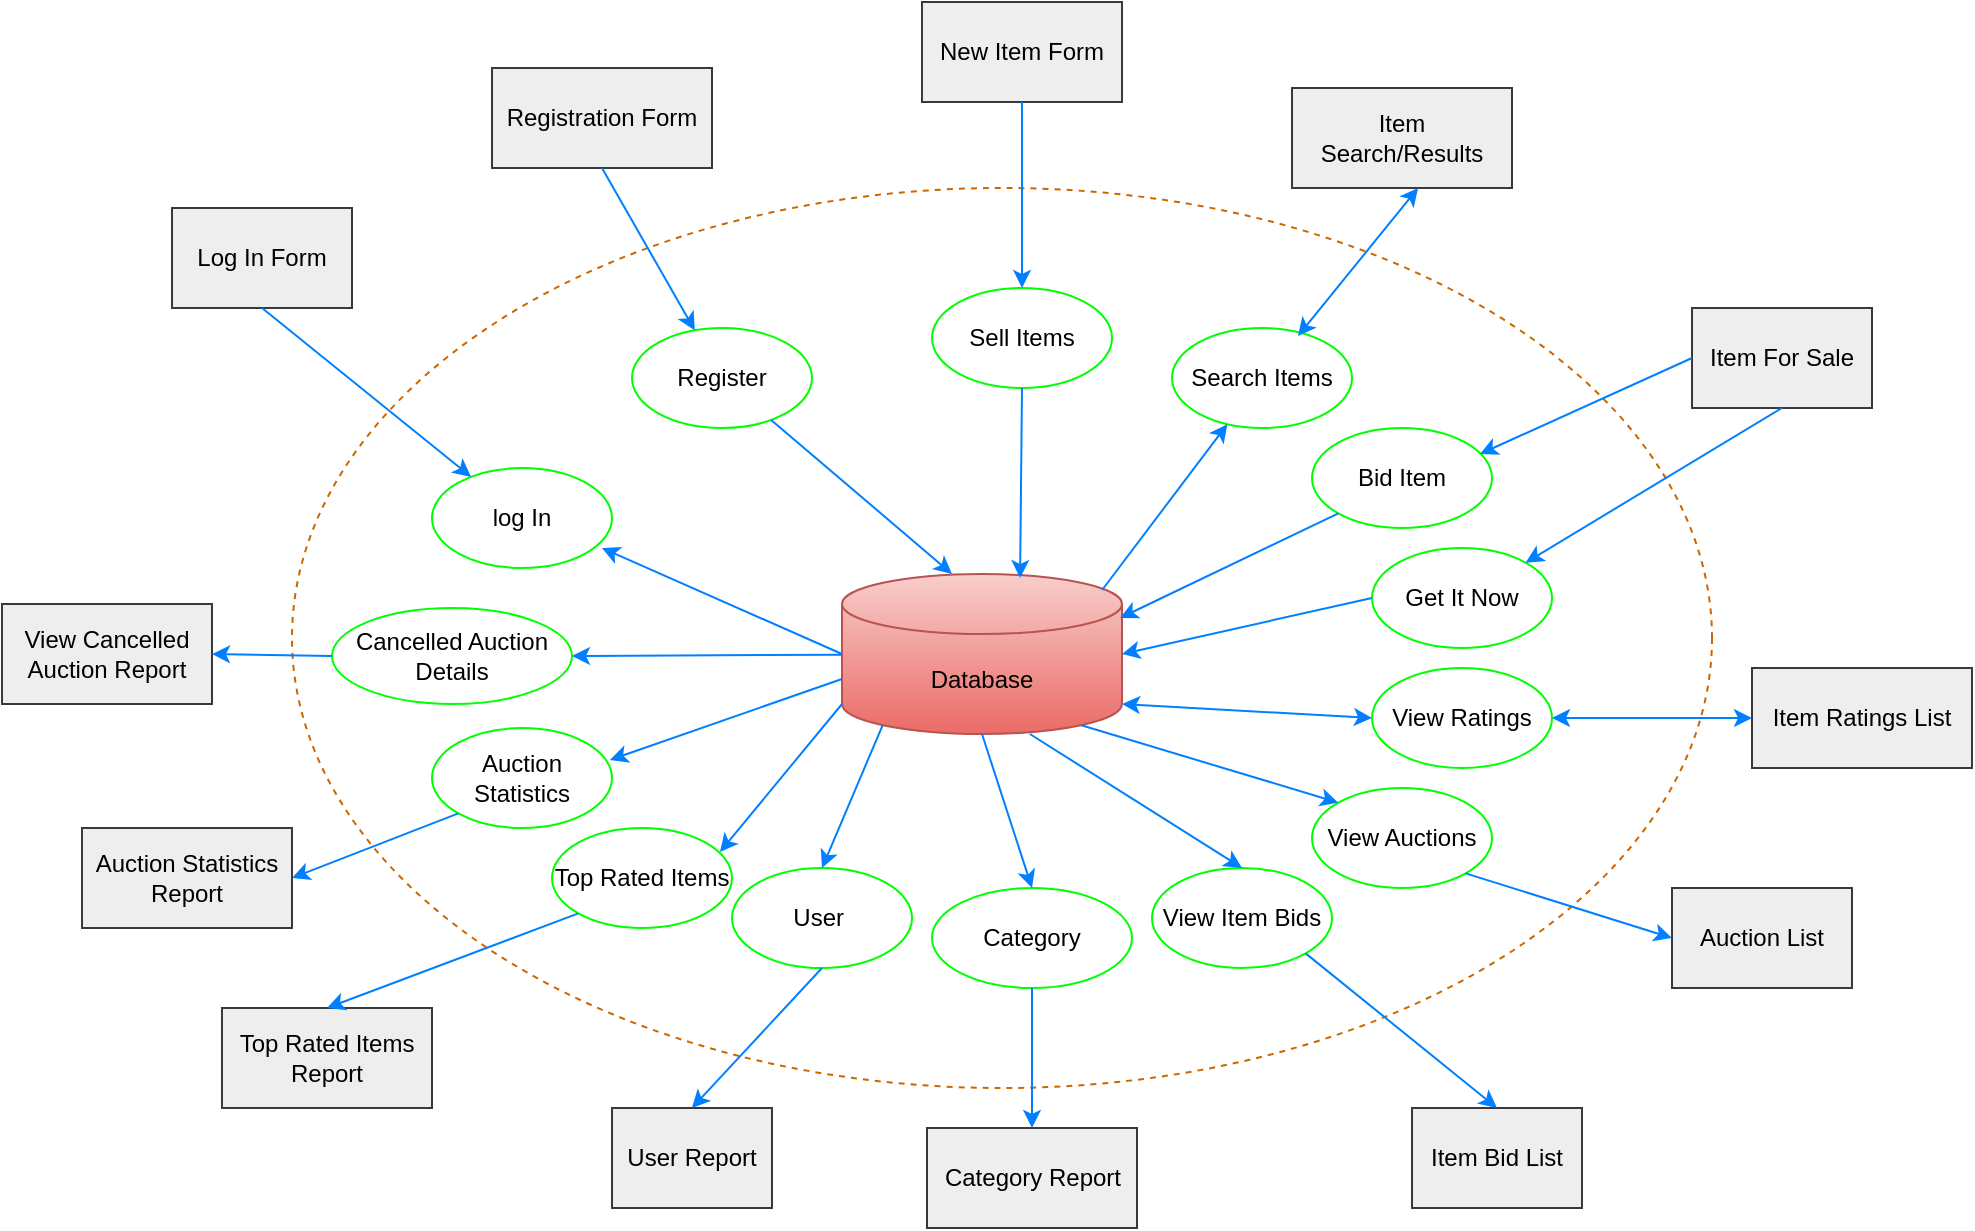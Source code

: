 <mxfile version="23.0.2" type="github">
  <diagram name="Page-1" id="ibN5uEJDEitdcNZKuq6F">
    <mxGraphModel dx="2294" dy="716" grid="1" gridSize="10" guides="1" tooltips="1" connect="1" arrows="1" fold="1" page="1" pageScale="1" pageWidth="1100" pageHeight="850" background="#ffffff" math="0" shadow="0">
      <root>
        <mxCell id="0" />
        <mxCell id="1" parent="0" />
        <mxCell id="0LvWJx0RIJ58dRhAGcR3-28" value="" style="ellipse;whiteSpace=wrap;html=1;fillStyle=hatch;shadow=0;dashed=1;strokeColor=#CC6600;fillColor=none;backgroundOutline=0;" vertex="1" parent="1">
          <mxGeometry x="70" y="300" width="710" height="450" as="geometry" />
        </mxCell>
        <mxCell id="dUsebAUgYld1Ic8YeYVZ-1" value="Database" style="shape=cylinder3;whiteSpace=wrap;html=1;boundedLbl=1;backgroundOutline=1;size=15;fillColor=#f8cecc;strokeColor=#b85450;gradientColor=#ea6b66;" parent="1" vertex="1">
          <mxGeometry x="345" y="493" width="140" height="80" as="geometry" />
        </mxCell>
        <mxCell id="dUsebAUgYld1Ic8YeYVZ-2" value="log In" style="ellipse;whiteSpace=wrap;html=1;strokeColor=#00FF00;" parent="1" vertex="1">
          <mxGeometry x="140" y="440" width="90" height="50" as="geometry" />
        </mxCell>
        <mxCell id="dUsebAUgYld1Ic8YeYVZ-3" value="" style="endArrow=classic;html=1;rounded=0;entryX=0.944;entryY=0.8;entryDx=0;entryDy=0;entryPerimeter=0;exitX=0;exitY=0.5;exitDx=0;exitDy=0;exitPerimeter=0;curved=0;strokeColor=#007FFF;" parent="1" source="dUsebAUgYld1Ic8YeYVZ-1" target="dUsebAUgYld1Ic8YeYVZ-2" edge="1">
          <mxGeometry width="50" height="50" relative="1" as="geometry">
            <mxPoint x="390" y="683" as="sourcePoint" />
            <mxPoint x="300" y="483" as="targetPoint" />
          </mxGeometry>
        </mxCell>
        <mxCell id="0LvWJx0RIJ58dRhAGcR3-2" value="Register" style="ellipse;whiteSpace=wrap;html=1;strokeColor=#00FF00;" vertex="1" parent="1">
          <mxGeometry x="240" y="370" width="90" height="50" as="geometry" />
        </mxCell>
        <mxCell id="0LvWJx0RIJ58dRhAGcR3-3" value="Sell Items" style="ellipse;whiteSpace=wrap;html=1;strokeColor=#00FF00;" vertex="1" parent="1">
          <mxGeometry x="390" y="350" width="90" height="50" as="geometry" />
        </mxCell>
        <mxCell id="0LvWJx0RIJ58dRhAGcR3-4" value="Search Items" style="ellipse;whiteSpace=wrap;html=1;strokeColor=#00FF00;" vertex="1" parent="1">
          <mxGeometry x="510" y="370" width="90" height="50" as="geometry" />
        </mxCell>
        <mxCell id="0LvWJx0RIJ58dRhAGcR3-5" value="View Ratings" style="ellipse;whiteSpace=wrap;html=1;strokeColor=#00FF00;" vertex="1" parent="1">
          <mxGeometry x="610" y="540" width="90" height="50" as="geometry" />
        </mxCell>
        <mxCell id="0LvWJx0RIJ58dRhAGcR3-6" value="View Auctions" style="ellipse;whiteSpace=wrap;html=1;strokeColor=#00FF00;" vertex="1" parent="1">
          <mxGeometry x="580" y="600" width="90" height="50" as="geometry" />
        </mxCell>
        <mxCell id="0LvWJx0RIJ58dRhAGcR3-7" value="Category" style="ellipse;whiteSpace=wrap;html=1;strokeColor=#00FF00;" vertex="1" parent="1">
          <mxGeometry x="390" y="650" width="100" height="50" as="geometry" />
        </mxCell>
        <mxCell id="0LvWJx0RIJ58dRhAGcR3-8" value="User&amp;nbsp;" style="ellipse;whiteSpace=wrap;html=1;strokeColor=#00FF00;" vertex="1" parent="1">
          <mxGeometry x="290" y="640" width="90" height="50" as="geometry" />
        </mxCell>
        <mxCell id="0LvWJx0RIJ58dRhAGcR3-9" value="Top Rated Items" style="ellipse;whiteSpace=wrap;html=1;strokeColor=#00FF00;" vertex="1" parent="1">
          <mxGeometry x="200" y="620" width="90" height="50" as="geometry" />
        </mxCell>
        <mxCell id="0LvWJx0RIJ58dRhAGcR3-10" value="Cancelled Auction Details" style="ellipse;whiteSpace=wrap;html=1;strokeColor=#00FF00;" vertex="1" parent="1">
          <mxGeometry x="90" y="510" width="120" height="48" as="geometry" />
        </mxCell>
        <mxCell id="0LvWJx0RIJ58dRhAGcR3-12" value="" style="endArrow=classic;html=1;rounded=0;strokeColor=#007FFF;entryX=0.35;entryY=-0.062;entryDx=0;entryDy=0;entryPerimeter=0;" edge="1" parent="1" source="0LvWJx0RIJ58dRhAGcR3-2">
          <mxGeometry width="50" height="50" relative="1" as="geometry">
            <mxPoint x="361" y="407.96" as="sourcePoint" />
            <mxPoint x="400" y="493" as="targetPoint" />
            <Array as="points" />
          </mxGeometry>
        </mxCell>
        <mxCell id="0LvWJx0RIJ58dRhAGcR3-13" value="" style="endArrow=classic;html=1;rounded=0;exitX=0.5;exitY=1;exitDx=0;exitDy=0;curved=0;strokeColor=#007FFF;entryX=0.636;entryY=0.025;entryDx=0;entryDy=0;entryPerimeter=0;" edge="1" parent="1" source="0LvWJx0RIJ58dRhAGcR3-3" target="dUsebAUgYld1Ic8YeYVZ-1">
          <mxGeometry width="50" height="50" relative="1" as="geometry">
            <mxPoint x="580" y="508" as="sourcePoint" />
            <mxPoint x="455" y="491" as="targetPoint" />
          </mxGeometry>
        </mxCell>
        <mxCell id="0LvWJx0RIJ58dRhAGcR3-16" value="" style="endArrow=classic;html=1;rounded=0;exitX=0.855;exitY=1;exitDx=0;exitDy=-4.35;exitPerimeter=0;strokeColor=#007FFF;entryX=0;entryY=0;entryDx=0;entryDy=0;" edge="1" parent="1" source="dUsebAUgYld1Ic8YeYVZ-1" target="0LvWJx0RIJ58dRhAGcR3-6">
          <mxGeometry width="50" height="50" relative="1" as="geometry">
            <mxPoint x="460.0" y="573" as="sourcePoint" />
            <mxPoint x="498.229" y="649.861" as="targetPoint" />
            <Array as="points" />
          </mxGeometry>
        </mxCell>
        <mxCell id="0LvWJx0RIJ58dRhAGcR3-17" value="" style="endArrow=classic;html=1;rounded=0;exitX=0.5;exitY=1;exitDx=0;exitDy=0;exitPerimeter=0;strokeColor=#007FFF;entryX=0.5;entryY=0;entryDx=0;entryDy=0;" edge="1" parent="1" source="dUsebAUgYld1Ic8YeYVZ-1" target="0LvWJx0RIJ58dRhAGcR3-7">
          <mxGeometry width="50" height="50" relative="1" as="geometry">
            <mxPoint x="461" y="592.5" as="sourcePoint" />
            <mxPoint x="400" y="640" as="targetPoint" />
          </mxGeometry>
        </mxCell>
        <mxCell id="0LvWJx0RIJ58dRhAGcR3-18" value="" style="endArrow=classic;html=1;rounded=0;strokeColor=#007FFF;entryX=0.5;entryY=0;entryDx=0;entryDy=0;exitX=0.145;exitY=1;exitDx=0;exitDy=-4.35;exitPerimeter=0;" edge="1" parent="1" source="dUsebAUgYld1Ic8YeYVZ-1" target="0LvWJx0RIJ58dRhAGcR3-8">
          <mxGeometry width="50" height="50" relative="1" as="geometry">
            <mxPoint x="495" y="587" as="sourcePoint" />
            <mxPoint x="624" y="618" as="targetPoint" />
          </mxGeometry>
        </mxCell>
        <mxCell id="0LvWJx0RIJ58dRhAGcR3-20" value="" style="endArrow=classic;html=1;rounded=0;strokeColor=#007FFF;entryX=1;entryY=0.5;entryDx=0;entryDy=0;" edge="1" parent="1" source="dUsebAUgYld1Ic8YeYVZ-1" target="0LvWJx0RIJ58dRhAGcR3-10">
          <mxGeometry width="50" height="50" relative="1" as="geometry">
            <mxPoint x="387" y="581" as="sourcePoint" />
            <mxPoint x="318" y="646" as="targetPoint" />
          </mxGeometry>
        </mxCell>
        <mxCell id="0LvWJx0RIJ58dRhAGcR3-29" value="Log In Form" style="rounded=0;whiteSpace=wrap;html=1;fillColor=#eeeeee;strokeColor=#36393d;" vertex="1" parent="1">
          <mxGeometry x="10" y="310" width="90" height="50" as="geometry" />
        </mxCell>
        <mxCell id="0LvWJx0RIJ58dRhAGcR3-30" value="" style="endArrow=classic;html=1;rounded=0;exitX=0.5;exitY=1;exitDx=0;exitDy=0;strokeColor=#007FFF;" edge="1" parent="1" source="0LvWJx0RIJ58dRhAGcR3-29" target="dUsebAUgYld1Ic8YeYVZ-2">
          <mxGeometry width="50" height="50" relative="1" as="geometry">
            <mxPoint x="83" y="403" as="sourcePoint" />
            <mxPoint x="240" y="280" as="targetPoint" />
          </mxGeometry>
        </mxCell>
        <mxCell id="0LvWJx0RIJ58dRhAGcR3-32" value="Registration Form" style="rounded=0;whiteSpace=wrap;html=1;fillColor=#eeeeee;strokeColor=#36393d;" vertex="1" parent="1">
          <mxGeometry x="170" y="240" width="110" height="50" as="geometry" />
        </mxCell>
        <mxCell id="0LvWJx0RIJ58dRhAGcR3-33" value="" style="endArrow=classic;html=1;rounded=0;exitX=0.5;exitY=1;exitDx=0;exitDy=0;strokeColor=#007FFF;" edge="1" parent="1" source="0LvWJx0RIJ58dRhAGcR3-32" target="0LvWJx0RIJ58dRhAGcR3-2">
          <mxGeometry width="50" height="50" relative="1" as="geometry">
            <mxPoint x="323" y="350" as="sourcePoint" />
            <mxPoint x="415" y="353" as="targetPoint" />
          </mxGeometry>
        </mxCell>
        <mxCell id="0LvWJx0RIJ58dRhAGcR3-34" value="New Item Form" style="rounded=0;whiteSpace=wrap;html=1;fillColor=#eeeeee;strokeColor=#36393d;" vertex="1" parent="1">
          <mxGeometry x="385" y="207" width="100" height="50" as="geometry" />
        </mxCell>
        <mxCell id="0LvWJx0RIJ58dRhAGcR3-35" value="" style="endArrow=classic;html=1;rounded=0;exitX=0.5;exitY=1;exitDx=0;exitDy=0;strokeColor=#007FFF;" edge="1" parent="1" source="0LvWJx0RIJ58dRhAGcR3-34" target="0LvWJx0RIJ58dRhAGcR3-3">
          <mxGeometry width="50" height="50" relative="1" as="geometry">
            <mxPoint x="513" y="355" as="sourcePoint" />
            <mxPoint x="525" y="350" as="targetPoint" />
          </mxGeometry>
        </mxCell>
        <mxCell id="0LvWJx0RIJ58dRhAGcR3-36" value="Item Search/Results" style="rounded=0;whiteSpace=wrap;html=1;fillColor=#eeeeee;strokeColor=#36393d;" vertex="1" parent="1">
          <mxGeometry x="570" y="250" width="110" height="50" as="geometry" />
        </mxCell>
        <mxCell id="0LvWJx0RIJ58dRhAGcR3-38" value="Item For Sale" style="rounded=0;whiteSpace=wrap;html=1;fillColor=#eeeeee;strokeColor=#36393d;" vertex="1" parent="1">
          <mxGeometry x="770" y="360" width="90" height="50" as="geometry" />
        </mxCell>
        <mxCell id="0LvWJx0RIJ58dRhAGcR3-39" value="" style="endArrow=classic;html=1;rounded=0;exitX=0.929;exitY=0.1;exitDx=0;exitDy=0;exitPerimeter=0;curved=0;strokeColor=#007FFF;" edge="1" parent="1" source="dUsebAUgYld1Ic8YeYVZ-1" target="0LvWJx0RIJ58dRhAGcR3-4">
          <mxGeometry width="50" height="50" relative="1" as="geometry">
            <mxPoint x="620" y="520" as="sourcePoint" />
            <mxPoint x="510" y="430" as="targetPoint" />
          </mxGeometry>
        </mxCell>
        <mxCell id="0LvWJx0RIJ58dRhAGcR3-40" value="" style="endArrow=classic;startArrow=classic;html=1;rounded=0;entryX=0.573;entryY=1;entryDx=0;entryDy=0;entryPerimeter=0;exitX=0.7;exitY=0.08;exitDx=0;exitDy=0;exitPerimeter=0;strokeColor=#007FFF;" edge="1" parent="1" source="0LvWJx0RIJ58dRhAGcR3-4" target="0LvWJx0RIJ58dRhAGcR3-36">
          <mxGeometry width="50" height="50" relative="1" as="geometry">
            <mxPoint x="681" y="410" as="sourcePoint" />
            <mxPoint x="740" y="330" as="targetPoint" />
          </mxGeometry>
        </mxCell>
        <mxCell id="0LvWJx0RIJ58dRhAGcR3-41" value="Bid Item" style="ellipse;whiteSpace=wrap;html=1;strokeColor=#00FF00;" vertex="1" parent="1">
          <mxGeometry x="580" y="420" width="90" height="50" as="geometry" />
        </mxCell>
        <mxCell id="0LvWJx0RIJ58dRhAGcR3-45" value="" style="endArrow=classic;html=1;rounded=0;strokeColor=#007FFF;entryX=0.933;entryY=0.24;entryDx=0;entryDy=0;entryPerimeter=0;exitX=0;exitY=1;exitDx=0;exitDy=-15;exitPerimeter=0;" edge="1" parent="1" source="dUsebAUgYld1Ic8YeYVZ-1" target="0LvWJx0RIJ58dRhAGcR3-9">
          <mxGeometry width="50" height="50" relative="1" as="geometry">
            <mxPoint x="329" y="560" as="sourcePoint" />
            <mxPoint x="260" y="627" as="targetPoint" />
          </mxGeometry>
        </mxCell>
        <mxCell id="0LvWJx0RIJ58dRhAGcR3-46" value="" style="endArrow=classic;startArrow=classic;html=1;rounded=0;exitX=1;exitY=1;exitDx=0;exitDy=-15;exitPerimeter=0;entryX=0;entryY=0.5;entryDx=0;entryDy=0;strokeColor=#007FFF;" edge="1" parent="1" source="dUsebAUgYld1Ic8YeYVZ-1" target="0LvWJx0RIJ58dRhAGcR3-5">
          <mxGeometry width="50" height="50" relative="1" as="geometry">
            <mxPoint x="530" y="593" as="sourcePoint" />
            <mxPoint x="580" y="543" as="targetPoint" />
          </mxGeometry>
        </mxCell>
        <mxCell id="0LvWJx0RIJ58dRhAGcR3-47" value="Get It Now" style="ellipse;whiteSpace=wrap;html=1;strokeColor=#00FF00;" vertex="1" parent="1">
          <mxGeometry x="610" y="480" width="90" height="50" as="geometry" />
        </mxCell>
        <mxCell id="0LvWJx0RIJ58dRhAGcR3-49" value="" style="endArrow=classic;html=1;rounded=0;entryX=0.933;entryY=0.26;entryDx=0;entryDy=0;entryPerimeter=0;exitX=0;exitY=0.5;exitDx=0;exitDy=0;strokeColor=#007FFF;" edge="1" parent="1" source="0LvWJx0RIJ58dRhAGcR3-38" target="0LvWJx0RIJ58dRhAGcR3-41">
          <mxGeometry width="50" height="50" relative="1" as="geometry">
            <mxPoint x="780" y="480" as="sourcePoint" />
            <mxPoint x="830" y="430" as="targetPoint" />
          </mxGeometry>
        </mxCell>
        <mxCell id="0LvWJx0RIJ58dRhAGcR3-50" value="" style="endArrow=classic;html=1;rounded=0;entryX=0.993;entryY=0.275;entryDx=0;entryDy=0;entryPerimeter=0;exitX=0;exitY=1;exitDx=0;exitDy=0;strokeColor=#007FFF;" edge="1" parent="1" source="0LvWJx0RIJ58dRhAGcR3-41" target="dUsebAUgYld1Ic8YeYVZ-1">
          <mxGeometry width="50" height="50" relative="1" as="geometry">
            <mxPoint x="580" y="457" as="sourcePoint" />
            <mxPoint x="494" y="525" as="targetPoint" />
          </mxGeometry>
        </mxCell>
        <mxCell id="0LvWJx0RIJ58dRhAGcR3-51" value="" style="endArrow=classic;html=1;rounded=0;entryX=1;entryY=0.5;entryDx=0;entryDy=0;entryPerimeter=0;exitX=0;exitY=0.5;exitDx=0;exitDy=0;strokeColor=#007FFF;" edge="1" parent="1" source="0LvWJx0RIJ58dRhAGcR3-47" target="dUsebAUgYld1Ic8YeYVZ-1">
          <mxGeometry width="50" height="50" relative="1" as="geometry">
            <mxPoint x="610" y="507" as="sourcePoint" />
            <mxPoint x="501" y="559" as="targetPoint" />
          </mxGeometry>
        </mxCell>
        <mxCell id="0LvWJx0RIJ58dRhAGcR3-52" value="" style="endArrow=classic;html=1;rounded=0;entryX=1;entryY=0;entryDx=0;entryDy=0;exitX=0.5;exitY=1;exitDx=0;exitDy=0;strokeColor=#007FFF;" edge="1" parent="1" source="0LvWJx0RIJ58dRhAGcR3-38" target="0LvWJx0RIJ58dRhAGcR3-47">
          <mxGeometry width="50" height="50" relative="1" as="geometry">
            <mxPoint x="780" y="431" as="sourcePoint" />
            <mxPoint x="694" y="499" as="targetPoint" />
          </mxGeometry>
        </mxCell>
        <mxCell id="0LvWJx0RIJ58dRhAGcR3-53" value="Item Ratings List" style="rounded=0;whiteSpace=wrap;html=1;fillColor=#eeeeee;strokeColor=#36393d;" vertex="1" parent="1">
          <mxGeometry x="800" y="540" width="110" height="50" as="geometry" />
        </mxCell>
        <mxCell id="0LvWJx0RIJ58dRhAGcR3-54" value="" style="endArrow=classic;startArrow=classic;html=1;rounded=0;entryX=0;entryY=0.5;entryDx=0;entryDy=0;exitX=1;exitY=0.5;exitDx=0;exitDy=0;strokeColor=#007FFF;" edge="1" parent="1" source="0LvWJx0RIJ58dRhAGcR3-5" target="0LvWJx0RIJ58dRhAGcR3-53">
          <mxGeometry width="50" height="50" relative="1" as="geometry">
            <mxPoint x="680" y="660" as="sourcePoint" />
            <mxPoint x="730" y="610" as="targetPoint" />
          </mxGeometry>
        </mxCell>
        <mxCell id="0LvWJx0RIJ58dRhAGcR3-55" value="Auction List" style="rounded=0;whiteSpace=wrap;html=1;fillColor=#eeeeee;strokeColor=#36393d;" vertex="1" parent="1">
          <mxGeometry x="760" y="650" width="90" height="50" as="geometry" />
        </mxCell>
        <mxCell id="0LvWJx0RIJ58dRhAGcR3-56" value="" style="endArrow=classic;html=1;rounded=0;exitX=1;exitY=1;exitDx=0;exitDy=0;strokeColor=#007FFF;entryX=0;entryY=0.5;entryDx=0;entryDy=0;" edge="1" parent="1" source="0LvWJx0RIJ58dRhAGcR3-6" target="0LvWJx0RIJ58dRhAGcR3-55">
          <mxGeometry width="50" height="50" relative="1" as="geometry">
            <mxPoint x="557" y="700" as="sourcePoint" />
            <mxPoint x="600" y="780" as="targetPoint" />
            <Array as="points" />
          </mxGeometry>
        </mxCell>
        <mxCell id="0LvWJx0RIJ58dRhAGcR3-57" value="View Item Bids" style="ellipse;whiteSpace=wrap;html=1;strokeColor=#00FF00;" vertex="1" parent="1">
          <mxGeometry x="500" y="640" width="90" height="50" as="geometry" />
        </mxCell>
        <mxCell id="0LvWJx0RIJ58dRhAGcR3-58" value="Item Bid List" style="rounded=0;whiteSpace=wrap;html=1;fillColor=#eeeeee;strokeColor=#36393d;" vertex="1" parent="1">
          <mxGeometry x="630" y="760" width="85" height="50" as="geometry" />
        </mxCell>
        <mxCell id="0LvWJx0RIJ58dRhAGcR3-59" value="" style="endArrow=classic;html=1;rounded=0;exitX=1;exitY=1;exitDx=0;exitDy=0;strokeColor=#007FFF;entryX=0.5;entryY=0;entryDx=0;entryDy=0;" edge="1" parent="1" source="0LvWJx0RIJ58dRhAGcR3-57" target="0LvWJx0RIJ58dRhAGcR3-58">
          <mxGeometry width="50" height="50" relative="1" as="geometry">
            <mxPoint x="497" y="700" as="sourcePoint" />
            <mxPoint x="600" y="742" as="targetPoint" />
            <Array as="points" />
          </mxGeometry>
        </mxCell>
        <mxCell id="0LvWJx0RIJ58dRhAGcR3-60" value="" style="endArrow=classic;html=1;rounded=0;exitX=0.671;exitY=1;exitDx=0;exitDy=0;strokeColor=#007FFF;entryX=0.5;entryY=0;entryDx=0;entryDy=0;exitPerimeter=0;" edge="1" parent="1" source="dUsebAUgYld1Ic8YeYVZ-1" target="0LvWJx0RIJ58dRhAGcR3-57">
          <mxGeometry width="50" height="50" relative="1" as="geometry">
            <mxPoint x="422" y="586" as="sourcePoint" />
            <mxPoint x="540" y="643" as="targetPoint" />
            <Array as="points" />
          </mxGeometry>
        </mxCell>
        <mxCell id="0LvWJx0RIJ58dRhAGcR3-61" value="Category Report" style="rounded=0;whiteSpace=wrap;html=1;fillColor=#eeeeee;strokeColor=#36393d;" vertex="1" parent="1">
          <mxGeometry x="387.5" y="770" width="105" height="50" as="geometry" />
        </mxCell>
        <mxCell id="0LvWJx0RIJ58dRhAGcR3-62" value="" style="endArrow=classic;html=1;rounded=0;exitX=0.5;exitY=1;exitDx=0;exitDy=0;strokeColor=#007FFF;entryX=0.5;entryY=0;entryDx=0;entryDy=0;" edge="1" parent="1" source="0LvWJx0RIJ58dRhAGcR3-7" target="0LvWJx0RIJ58dRhAGcR3-61">
          <mxGeometry width="50" height="50" relative="1" as="geometry">
            <mxPoint x="375" y="700" as="sourcePoint" />
            <mxPoint x="340" y="770" as="targetPoint" />
          </mxGeometry>
        </mxCell>
        <mxCell id="0LvWJx0RIJ58dRhAGcR3-63" value="User Report" style="rounded=0;whiteSpace=wrap;html=1;fillColor=#eeeeee;strokeColor=#36393d;" vertex="1" parent="1">
          <mxGeometry x="230" y="760" width="80" height="50" as="geometry" />
        </mxCell>
        <mxCell id="0LvWJx0RIJ58dRhAGcR3-64" value="" style="endArrow=classic;html=1;rounded=0;exitX=0.5;exitY=1;exitDx=0;exitDy=0;strokeColor=#007FFF;entryX=0.5;entryY=0;entryDx=0;entryDy=0;" edge="1" parent="1" source="0LvWJx0RIJ58dRhAGcR3-8" target="0LvWJx0RIJ58dRhAGcR3-63">
          <mxGeometry width="50" height="50" relative="1" as="geometry">
            <mxPoint x="220" y="666.5" as="sourcePoint" />
            <mxPoint x="220" y="743.5" as="targetPoint" />
          </mxGeometry>
        </mxCell>
        <mxCell id="0LvWJx0RIJ58dRhAGcR3-65" value="Top Rated Items Report" style="rounded=0;whiteSpace=wrap;html=1;fillColor=#eeeeee;strokeColor=#36393d;" vertex="1" parent="1">
          <mxGeometry x="35" y="710" width="105" height="50" as="geometry" />
        </mxCell>
        <mxCell id="0LvWJx0RIJ58dRhAGcR3-66" value="" style="endArrow=classic;html=1;rounded=0;exitX=0;exitY=1;exitDx=0;exitDy=0;strokeColor=#007FFF;entryX=0.5;entryY=0;entryDx=0;entryDy=0;" edge="1" parent="1" source="0LvWJx0RIJ58dRhAGcR3-9" target="0LvWJx0RIJ58dRhAGcR3-65">
          <mxGeometry width="50" height="50" relative="1" as="geometry">
            <mxPoint x="160" y="610" as="sourcePoint" />
            <mxPoint x="108" y="670" as="targetPoint" />
          </mxGeometry>
        </mxCell>
        <mxCell id="0LvWJx0RIJ58dRhAGcR3-68" value="Auction Statistics" style="ellipse;whiteSpace=wrap;html=1;strokeColor=#00FF00;" vertex="1" parent="1">
          <mxGeometry x="140" y="570" width="90" height="50" as="geometry" />
        </mxCell>
        <mxCell id="0LvWJx0RIJ58dRhAGcR3-69" value="" style="endArrow=classic;html=1;rounded=0;strokeColor=#007FFF;entryX=0.989;entryY=0.32;entryDx=0;entryDy=0;entryPerimeter=0;exitX=0;exitY=0;exitDx=0;exitDy=52.5;exitPerimeter=0;" edge="1" parent="1" source="dUsebAUgYld1Ic8YeYVZ-1" target="0LvWJx0RIJ58dRhAGcR3-68">
          <mxGeometry width="50" height="50" relative="1" as="geometry">
            <mxPoint x="291" y="526" as="sourcePoint" />
            <mxPoint x="230" y="600" as="targetPoint" />
          </mxGeometry>
        </mxCell>
        <mxCell id="0LvWJx0RIJ58dRhAGcR3-70" value="Auction Statistics Report" style="rounded=0;whiteSpace=wrap;html=1;fillColor=#eeeeee;strokeColor=#36393d;" vertex="1" parent="1">
          <mxGeometry x="-35" y="620" width="105" height="50" as="geometry" />
        </mxCell>
        <mxCell id="0LvWJx0RIJ58dRhAGcR3-71" value="" style="endArrow=classic;html=1;rounded=0;exitX=0;exitY=1;exitDx=0;exitDy=0;strokeColor=#007FFF;entryX=1;entryY=0.5;entryDx=0;entryDy=0;" edge="1" parent="1" source="0LvWJx0RIJ58dRhAGcR3-68" target="0LvWJx0RIJ58dRhAGcR3-70">
          <mxGeometry width="50" height="50" relative="1" as="geometry">
            <mxPoint x="155" y="621.5" as="sourcePoint" />
            <mxPoint x="30" y="668.5" as="targetPoint" />
          </mxGeometry>
        </mxCell>
        <mxCell id="0LvWJx0RIJ58dRhAGcR3-72" value="View Cancelled Auction Report" style="rounded=0;whiteSpace=wrap;html=1;fillColor=#eeeeee;strokeColor=#36393d;" vertex="1" parent="1">
          <mxGeometry x="-75" y="508" width="105" height="50" as="geometry" />
        </mxCell>
        <mxCell id="0LvWJx0RIJ58dRhAGcR3-73" value="" style="endArrow=classic;html=1;rounded=0;exitX=0;exitY=0.5;exitDx=0;exitDy=0;strokeColor=#007FFF;entryX=1;entryY=0.5;entryDx=0;entryDy=0;" edge="1" parent="1" target="0LvWJx0RIJ58dRhAGcR3-72" source="0LvWJx0RIJ58dRhAGcR3-10">
          <mxGeometry width="50" height="50" relative="1" as="geometry">
            <mxPoint x="110" y="508" as="sourcePoint" />
            <mxPoint x="-13" y="563.5" as="targetPoint" />
          </mxGeometry>
        </mxCell>
      </root>
    </mxGraphModel>
  </diagram>
</mxfile>
